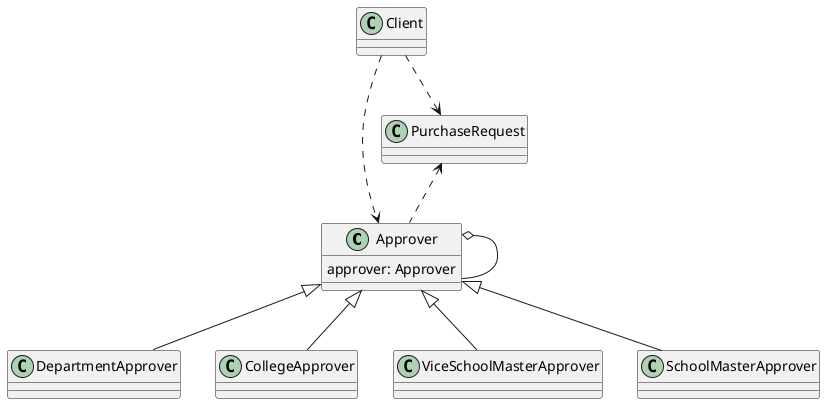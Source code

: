@startuml
class Approver{
approver: Approver
}
class DepartmentApprover
class CollegeApprover
class ViceSchoolMasterApprover
class SchoolMasterApprover
class PurchaseRequest
class Client

Client ..> PurchaseRequest
Client ..> Approver
PurchaseRequest <.. Approver
Approver <|-- DepartmentApprover
Approver <|-- CollegeApprover
Approver <|-- ViceSchoolMasterApprover
Approver <|-- SchoolMasterApprover
Approver o-- Approver
@enduml
